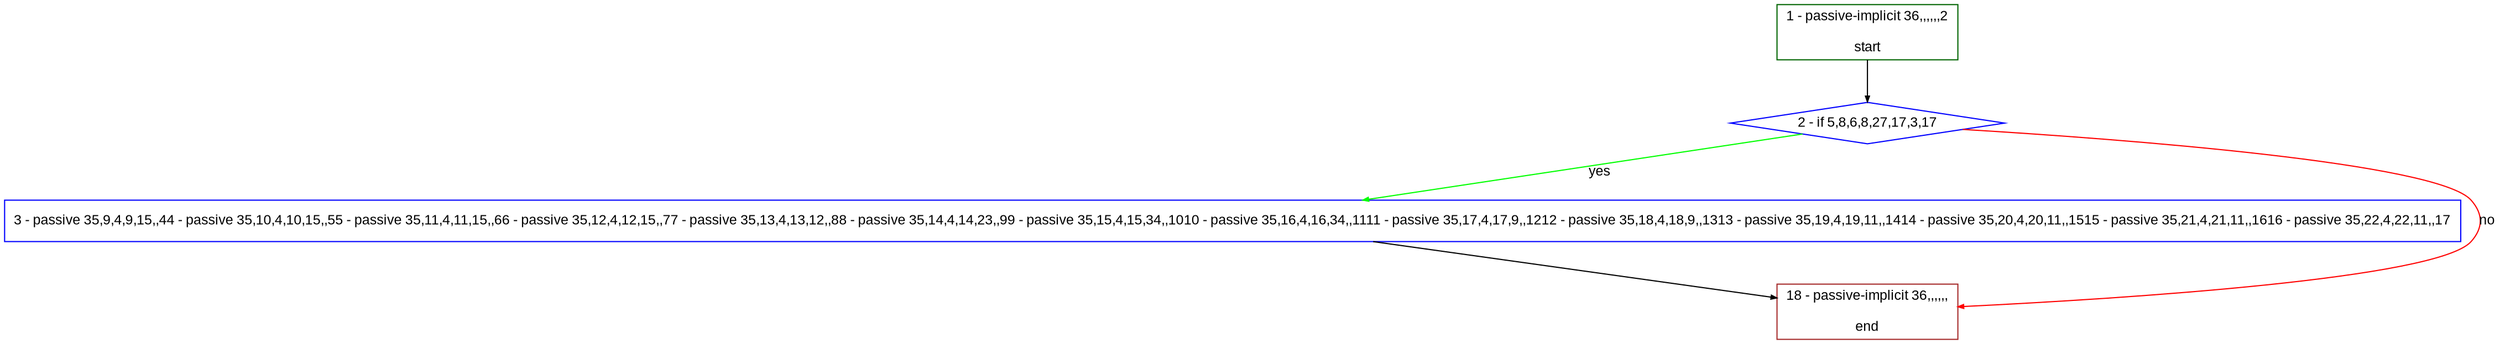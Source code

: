 digraph "" {
  graph [bgcolor="white", fillcolor="#FFFFCC", pack="true", packmode="clust", fontname="Arial", label="", fontsize="12", compound="true", style="rounded,filled"];
  node [node_initialized="no", fillcolor="white", fontname="Arial", label="", color="grey", fontsize="12", fixedsize="false", compound="true", shape="rectangle", style="filled"];
  edge [arrowtail="none", lhead="", fontcolor="black", fontname="Arial", label="", color="black", fontsize="12", arrowhead="normal", arrowsize="0.5", compound="true", ltail="", dir="forward"];
  __N1 [fillcolor="#ffffff", label="2 - if 5,8,6,8,27,17,3,17", color="#0000ff", shape="diamond", style="filled"];
  __N2 [fillcolor="#ffffff", label="1 - passive-implicit 36,,,,,,2\n\nstart", color="#006400", shape="box", style="filled"];
  __N3 [fillcolor="#ffffff", label="3 - passive 35,9,4,9,15,,44 - passive 35,10,4,10,15,,55 - passive 35,11,4,11,15,,66 - passive 35,12,4,12,15,,77 - passive 35,13,4,13,12,,88 - passive 35,14,4,14,23,,99 - passive 35,15,4,15,34,,1010 - passive 35,16,4,16,34,,1111 - passive 35,17,4,17,9,,1212 - passive 35,18,4,18,9,,1313 - passive 35,19,4,19,11,,1414 - passive 35,20,4,20,11,,1515 - passive 35,21,4,21,11,,1616 - passive 35,22,4,22,11,,17", color="#0000ff", shape="box", style="filled"];
  __N4 [fillcolor="#ffffff", label="18 - passive-implicit 36,,,,,,\n\nend", color="#a52a2a", shape="box", style="filled"];
  __N2 -> __N1 [arrowtail="none", color="#000000", label="", arrowhead="normal", dir="forward"];
  __N1 -> __N3 [arrowtail="none", color="#00ff00", label="yes", arrowhead="normal", dir="forward"];
  __N1 -> __N4 [arrowtail="none", color="#ff0000", label="no", arrowhead="normal", dir="forward"];
  __N3 -> __N4 [arrowtail="none", color="#000000", label="", arrowhead="normal", dir="forward"];
}

